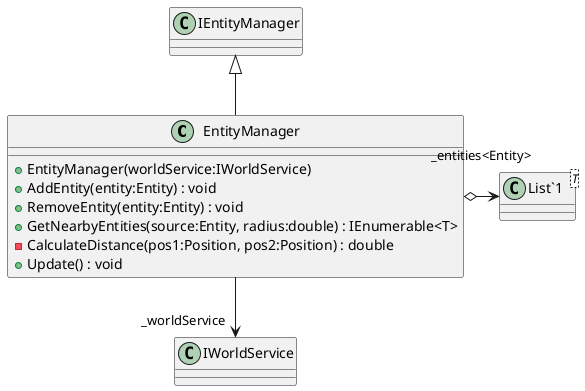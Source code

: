 @startuml
class EntityManager {
    + EntityManager(worldService:IWorldService)
    + AddEntity(entity:Entity) : void
    + RemoveEntity(entity:Entity) : void
    + GetNearbyEntities(source:Entity, radius:double) : IEnumerable<T>
    - CalculateDistance(pos1:Position, pos2:Position) : double
    + Update() : void
}
class "List`1"<T> {
}
IEntityManager <|-- EntityManager
EntityManager o-> "_entities<Entity>" "List`1"
EntityManager --> "_worldService" IWorldService
@enduml
